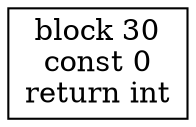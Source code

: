 digraph "String.toInt()int" {
size = "11,7.5";
codeblock_30 [ shape = box, label = "block 30\nconst 0\nreturn int"];
}